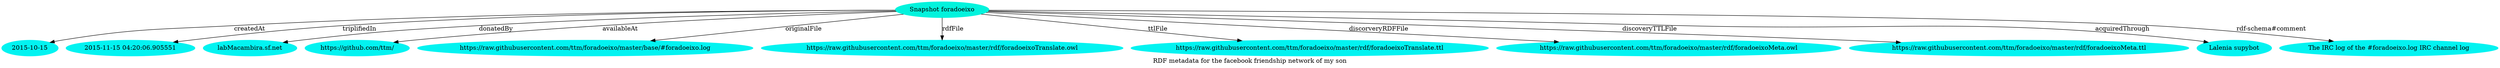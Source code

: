 digraph  {
	graph [label="RDF metadata for the facebook friendship network of my son"];
	node [label="\N"];
	"Snapshot foradoeixo"	 [color="#02F3DD",
		style=filled];
	0	 [color="#02F3F1",
		label="2015-10-15",
		style=filled];
	"Snapshot foradoeixo" -> 0	 [label=createdAt];
	1	 [color="#02F3F1",
		label="2015-11-15 04:20:06.905551",
		style=filled];
	"Snapshot foradoeixo" -> 1	 [label=triplifiedIn];
	2	 [color="#02F3F1",
		label="labMacambira.sf.net",
		style=filled];
	"Snapshot foradoeixo" -> 2	 [label=donatedBy];
	3	 [color="#02F3F1",
		label="https://github.com/ttm/",
		style=filled];
	"Snapshot foradoeixo" -> 3	 [label=availableAt];
	4	 [color="#02F3F1",
		label="https://raw.githubusercontent.com/ttm/foradoeixo/master/base/#foradoeixo.log",
		style=filled];
	"Snapshot foradoeixo" -> 4	 [label=originalFile];
	5	 [color="#02F3F1",
		label="https://raw.githubusercontent.com/ttm/foradoeixo/master/rdf/foradoeixoTranslate.owl",
		style=filled];
	"Snapshot foradoeixo" -> 5	 [label=rdfFile];
	6	 [color="#02F3F1",
		label="https://raw.githubusercontent.com/ttm/foradoeixo/master/rdf/foradoeixoTranslate.ttl",
		style=filled];
	"Snapshot foradoeixo" -> 6	 [label=ttlFile];
	7	 [color="#02F3F1",
		label="https://raw.githubusercontent.com/ttm/foradoeixo/master/rdf/foradoeixoMeta.owl",
		style=filled];
	"Snapshot foradoeixo" -> 7	 [label=discorveryRDFFile];
	8	 [color="#02F3F1",
		label="https://raw.githubusercontent.com/ttm/foradoeixo/master/rdf/foradoeixoMeta.ttl",
		style=filled];
	"Snapshot foradoeixo" -> 8	 [label=discoveryTTLFile];
	9	 [color="#02F3F1",
		label="Lalenia supybot",
		style=filled];
	"Snapshot foradoeixo" -> 9	 [label=acquiredThrough];
	10	 [color="#02F3F1",
		label="The IRC log of the #foradoeixo.log IRC channel log",
		style=filled];
	"Snapshot foradoeixo" -> 10	 [label="rdf-schema#comment"];
}

